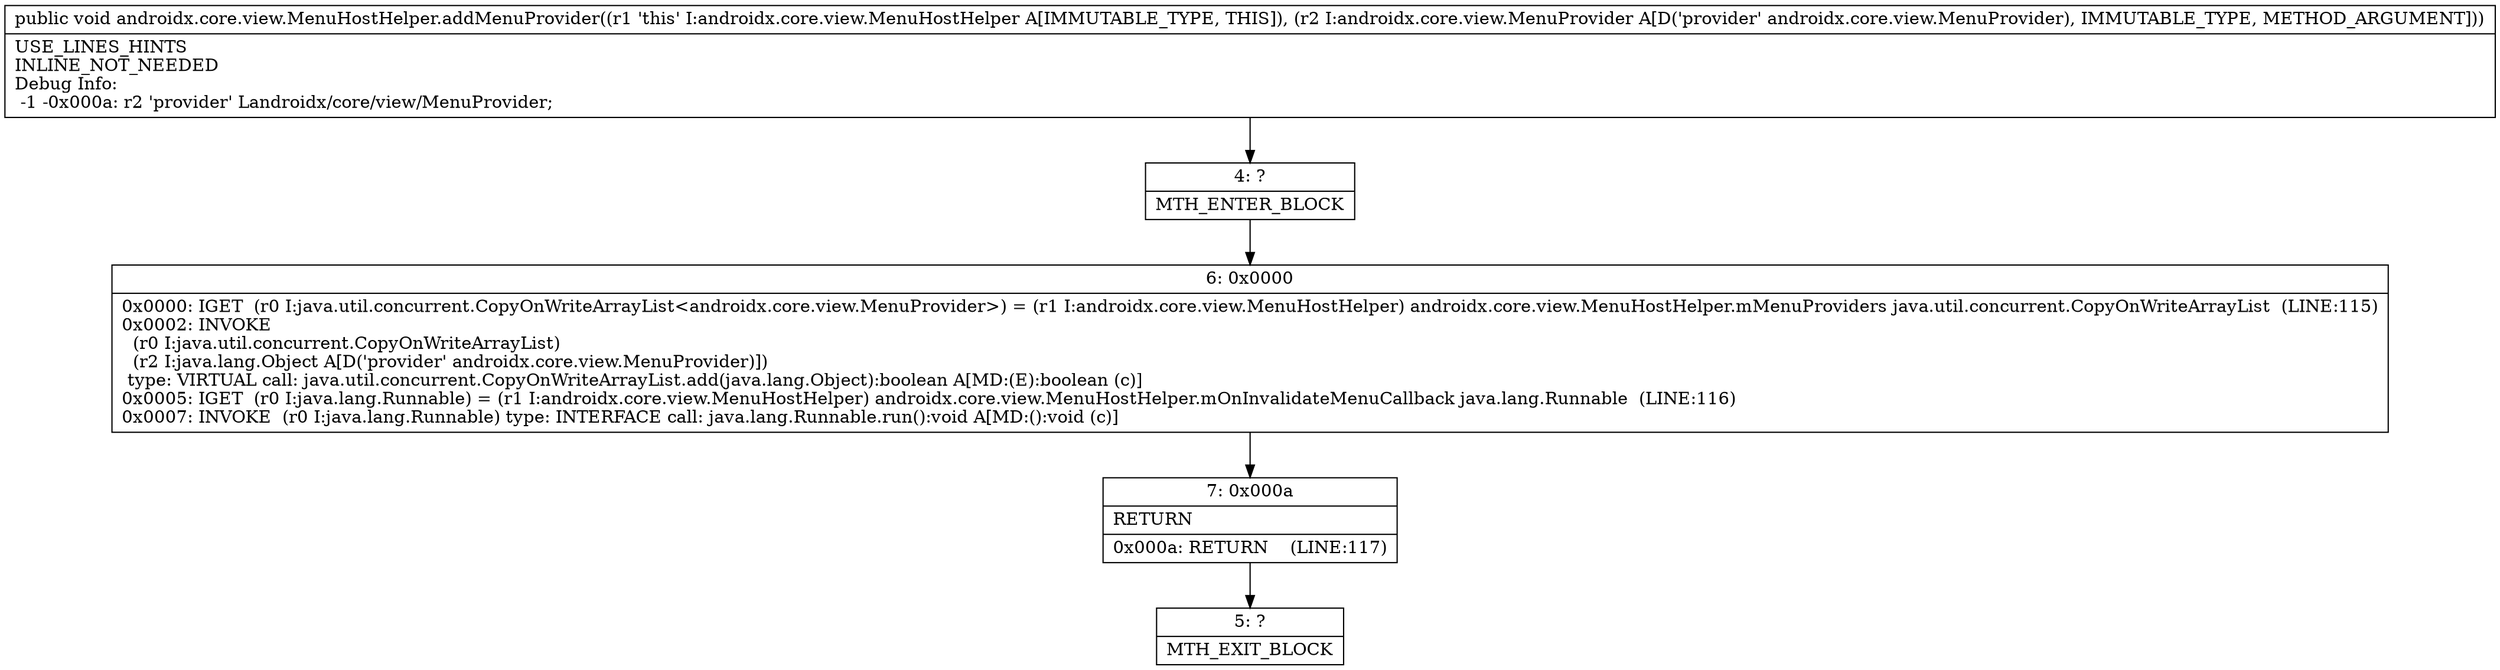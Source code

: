 digraph "CFG forandroidx.core.view.MenuHostHelper.addMenuProvider(Landroidx\/core\/view\/MenuProvider;)V" {
Node_4 [shape=record,label="{4\:\ ?|MTH_ENTER_BLOCK\l}"];
Node_6 [shape=record,label="{6\:\ 0x0000|0x0000: IGET  (r0 I:java.util.concurrent.CopyOnWriteArrayList\<androidx.core.view.MenuProvider\>) = (r1 I:androidx.core.view.MenuHostHelper) androidx.core.view.MenuHostHelper.mMenuProviders java.util.concurrent.CopyOnWriteArrayList  (LINE:115)\l0x0002: INVOKE  \l  (r0 I:java.util.concurrent.CopyOnWriteArrayList)\l  (r2 I:java.lang.Object A[D('provider' androidx.core.view.MenuProvider)])\l type: VIRTUAL call: java.util.concurrent.CopyOnWriteArrayList.add(java.lang.Object):boolean A[MD:(E):boolean (c)]\l0x0005: IGET  (r0 I:java.lang.Runnable) = (r1 I:androidx.core.view.MenuHostHelper) androidx.core.view.MenuHostHelper.mOnInvalidateMenuCallback java.lang.Runnable  (LINE:116)\l0x0007: INVOKE  (r0 I:java.lang.Runnable) type: INTERFACE call: java.lang.Runnable.run():void A[MD:():void (c)]\l}"];
Node_7 [shape=record,label="{7\:\ 0x000a|RETURN\l|0x000a: RETURN    (LINE:117)\l}"];
Node_5 [shape=record,label="{5\:\ ?|MTH_EXIT_BLOCK\l}"];
MethodNode[shape=record,label="{public void androidx.core.view.MenuHostHelper.addMenuProvider((r1 'this' I:androidx.core.view.MenuHostHelper A[IMMUTABLE_TYPE, THIS]), (r2 I:androidx.core.view.MenuProvider A[D('provider' androidx.core.view.MenuProvider), IMMUTABLE_TYPE, METHOD_ARGUMENT]))  | USE_LINES_HINTS\lINLINE_NOT_NEEDED\lDebug Info:\l  \-1 \-0x000a: r2 'provider' Landroidx\/core\/view\/MenuProvider;\l}"];
MethodNode -> Node_4;Node_4 -> Node_6;
Node_6 -> Node_7;
Node_7 -> Node_5;
}

